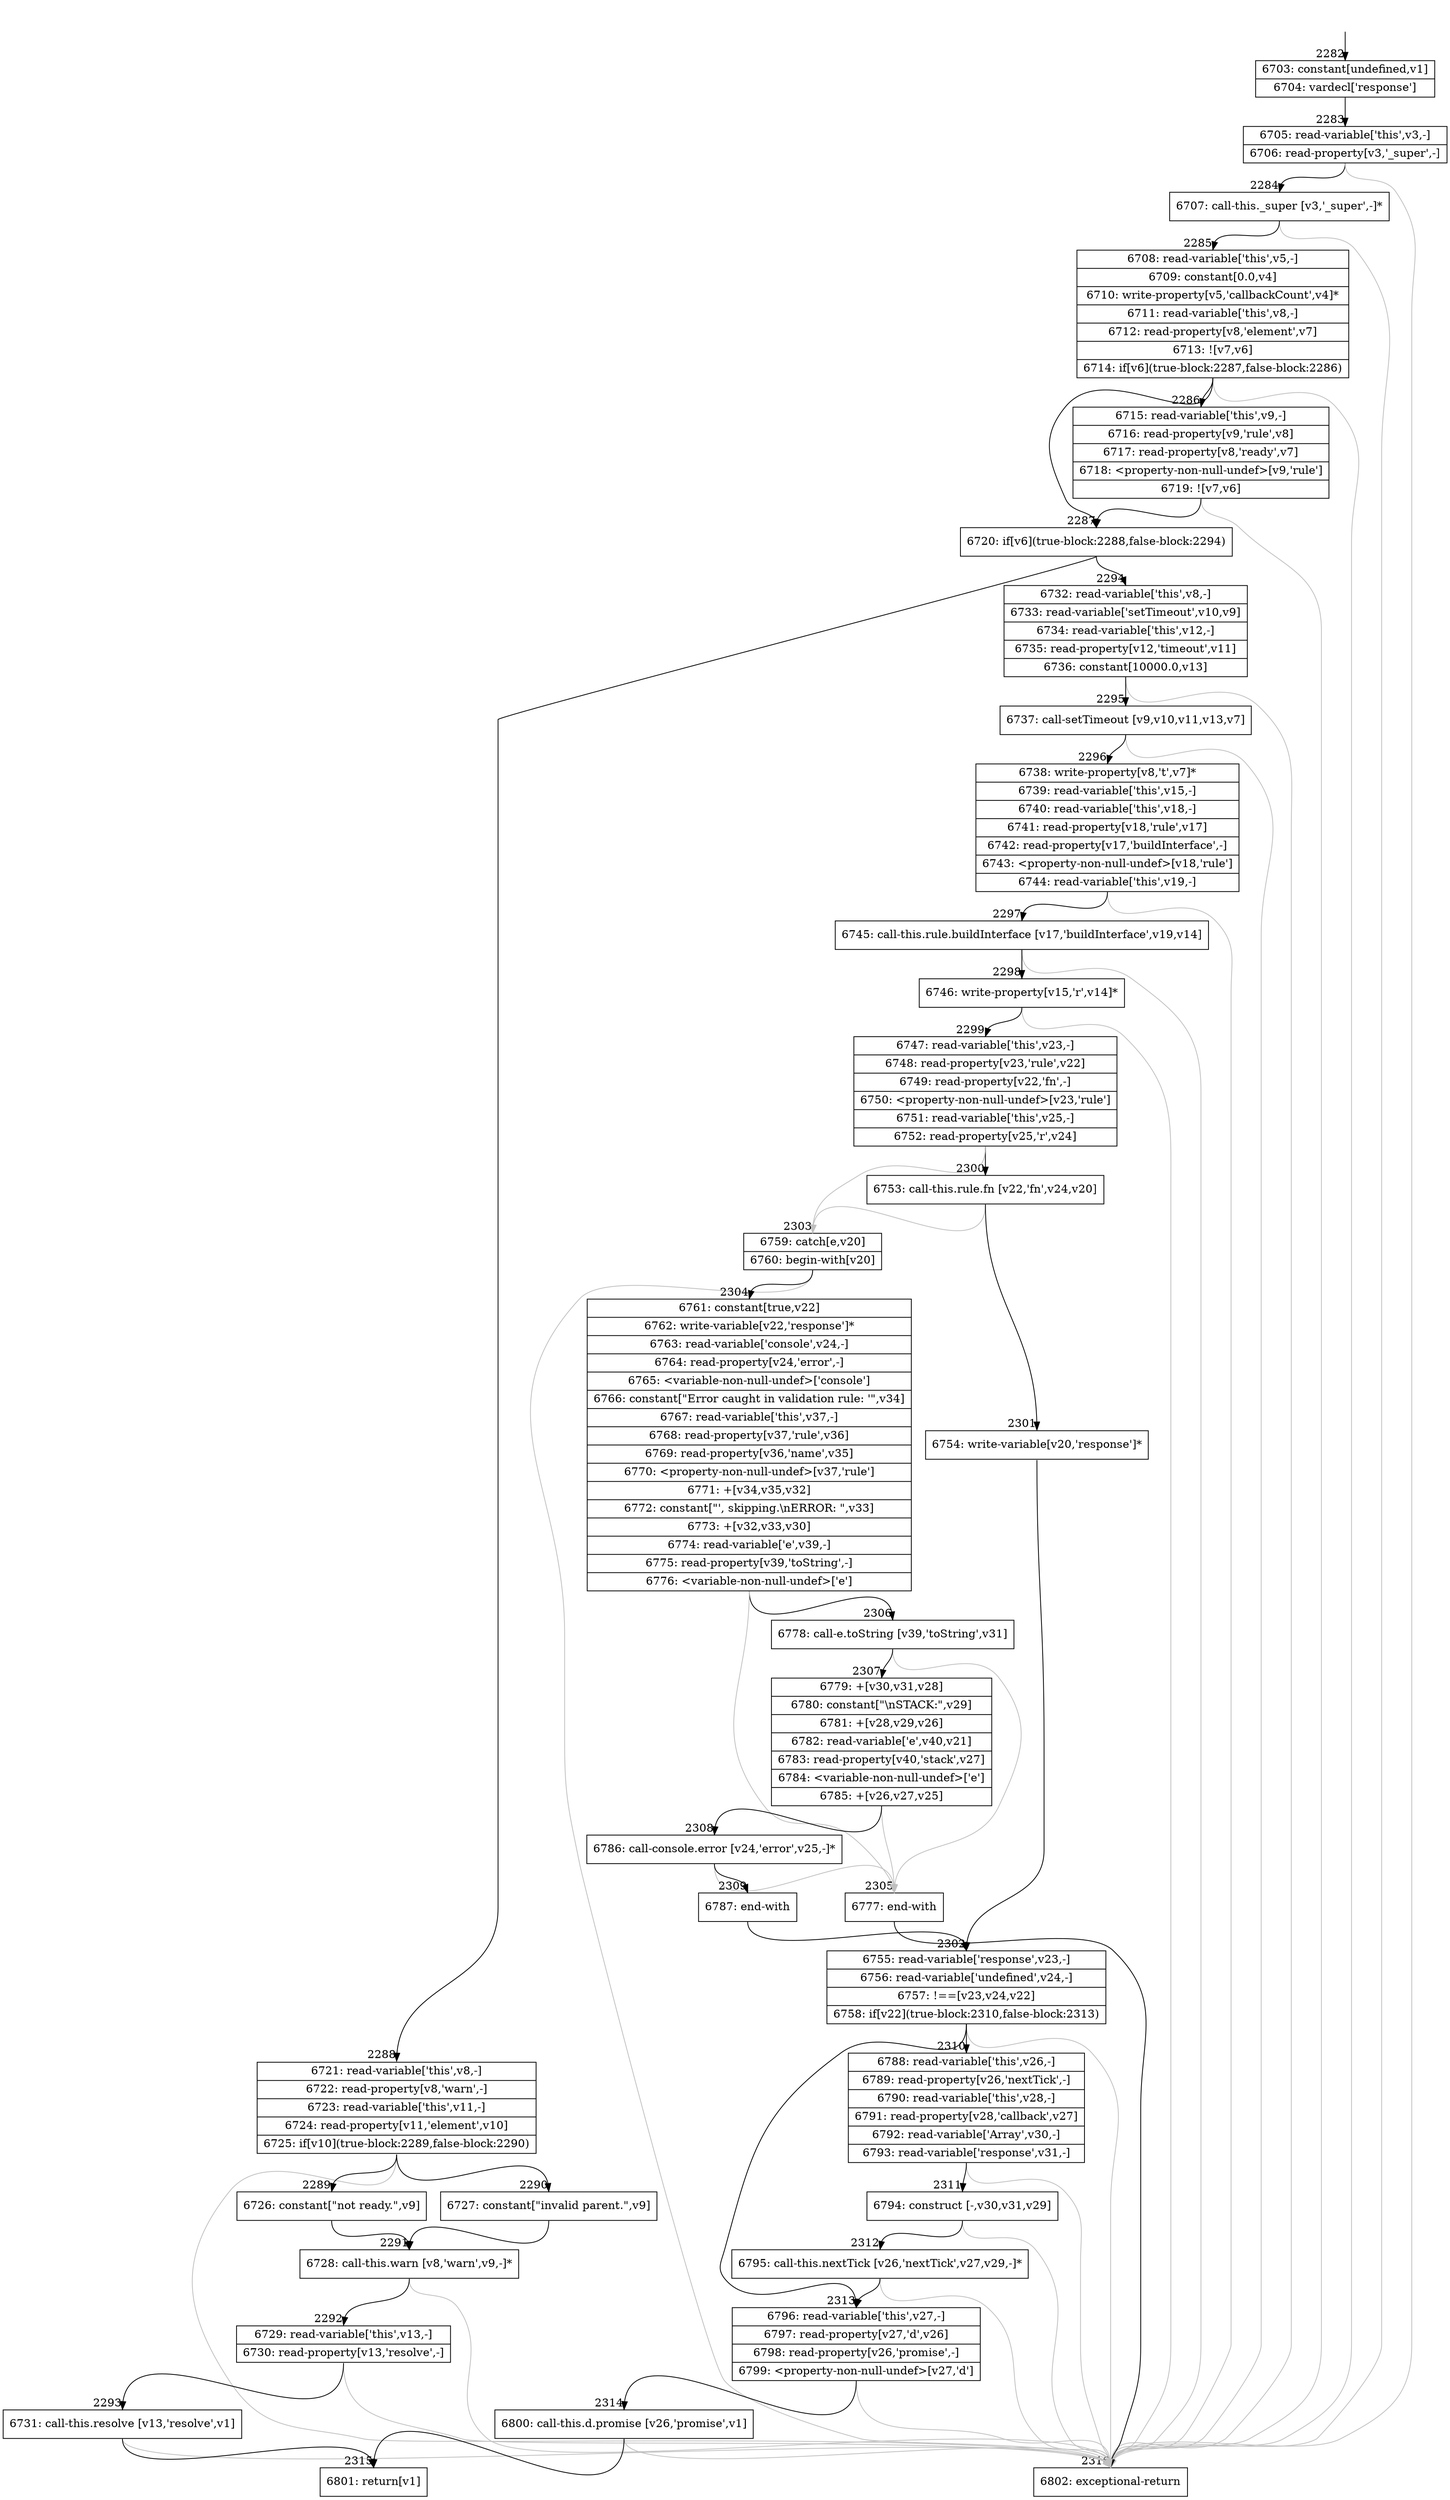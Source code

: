 digraph {
rankdir="TD"
BB_entry189[shape=none,label=""];
BB_entry189 -> BB2282 [tailport=s, headport=n, headlabel="    2282"]
BB2282 [shape=record label="{6703: constant[undefined,v1]|6704: vardecl['response']}" ] 
BB2282 -> BB2283 [tailport=s, headport=n, headlabel="      2283"]
BB2283 [shape=record label="{6705: read-variable['this',v3,-]|6706: read-property[v3,'_super',-]}" ] 
BB2283 -> BB2284 [tailport=s, headport=n, headlabel="      2284"]
BB2283 -> BB2316 [tailport=s, headport=n, color=gray, headlabel="      2316"]
BB2284 [shape=record label="{6707: call-this._super [v3,'_super',-]*}" ] 
BB2284 -> BB2285 [tailport=s, headport=n, headlabel="      2285"]
BB2284 -> BB2316 [tailport=s, headport=n, color=gray]
BB2285 [shape=record label="{6708: read-variable['this',v5,-]|6709: constant[0.0,v4]|6710: write-property[v5,'callbackCount',v4]*|6711: read-variable['this',v8,-]|6712: read-property[v8,'element',v7]|6713: ![v7,v6]|6714: if[v6](true-block:2287,false-block:2286)}" ] 
BB2285 -> BB2287 [tailport=s, headport=n, headlabel="      2287"]
BB2285 -> BB2286 [tailport=s, headport=n, headlabel="      2286"]
BB2285 -> BB2316 [tailport=s, headport=n, color=gray]
BB2286 [shape=record label="{6715: read-variable['this',v9,-]|6716: read-property[v9,'rule',v8]|6717: read-property[v8,'ready',v7]|6718: \<property-non-null-undef\>[v9,'rule']|6719: ![v7,v6]}" ] 
BB2286 -> BB2287 [tailport=s, headport=n]
BB2286 -> BB2316 [tailport=s, headport=n, color=gray]
BB2287 [shape=record label="{6720: if[v6](true-block:2288,false-block:2294)}" ] 
BB2287 -> BB2288 [tailport=s, headport=n, headlabel="      2288"]
BB2287 -> BB2294 [tailport=s, headport=n, headlabel="      2294"]
BB2288 [shape=record label="{6721: read-variable['this',v8,-]|6722: read-property[v8,'warn',-]|6723: read-variable['this',v11,-]|6724: read-property[v11,'element',v10]|6725: if[v10](true-block:2289,false-block:2290)}" ] 
BB2288 -> BB2289 [tailport=s, headport=n, headlabel="      2289"]
BB2288 -> BB2290 [tailport=s, headport=n, headlabel="      2290"]
BB2288 -> BB2316 [tailport=s, headport=n, color=gray]
BB2289 [shape=record label="{6726: constant[\"not  ready.\",v9]}" ] 
BB2289 -> BB2291 [tailport=s, headport=n, headlabel="      2291"]
BB2290 [shape=record label="{6727: constant[\"invalid parent.\",v9]}" ] 
BB2290 -> BB2291 [tailport=s, headport=n]
BB2291 [shape=record label="{6728: call-this.warn [v8,'warn',v9,-]*}" ] 
BB2291 -> BB2292 [tailport=s, headport=n, headlabel="      2292"]
BB2291 -> BB2316 [tailport=s, headport=n, color=gray]
BB2292 [shape=record label="{6729: read-variable['this',v13,-]|6730: read-property[v13,'resolve',-]}" ] 
BB2292 -> BB2293 [tailport=s, headport=n, headlabel="      2293"]
BB2292 -> BB2316 [tailport=s, headport=n, color=gray]
BB2293 [shape=record label="{6731: call-this.resolve [v13,'resolve',v1]}" ] 
BB2293 -> BB2315 [tailport=s, headport=n, headlabel="      2315"]
BB2293 -> BB2316 [tailport=s, headport=n, color=gray]
BB2294 [shape=record label="{6732: read-variable['this',v8,-]|6733: read-variable['setTimeout',v10,v9]|6734: read-variable['this',v12,-]|6735: read-property[v12,'timeout',v11]|6736: constant[10000.0,v13]}" ] 
BB2294 -> BB2295 [tailport=s, headport=n, headlabel="      2295"]
BB2294 -> BB2316 [tailport=s, headport=n, color=gray]
BB2295 [shape=record label="{6737: call-setTimeout [v9,v10,v11,v13,v7]}" ] 
BB2295 -> BB2296 [tailport=s, headport=n, headlabel="      2296"]
BB2295 -> BB2316 [tailport=s, headport=n, color=gray]
BB2296 [shape=record label="{6738: write-property[v8,'t',v7]*|6739: read-variable['this',v15,-]|6740: read-variable['this',v18,-]|6741: read-property[v18,'rule',v17]|6742: read-property[v17,'buildInterface',-]|6743: \<property-non-null-undef\>[v18,'rule']|6744: read-variable['this',v19,-]}" ] 
BB2296 -> BB2297 [tailport=s, headport=n, headlabel="      2297"]
BB2296 -> BB2316 [tailport=s, headport=n, color=gray]
BB2297 [shape=record label="{6745: call-this.rule.buildInterface [v17,'buildInterface',v19,v14]}" ] 
BB2297 -> BB2298 [tailport=s, headport=n, headlabel="      2298"]
BB2297 -> BB2316 [tailport=s, headport=n, color=gray]
BB2298 [shape=record label="{6746: write-property[v15,'r',v14]*}" ] 
BB2298 -> BB2299 [tailport=s, headport=n, headlabel="      2299"]
BB2298 -> BB2316 [tailport=s, headport=n, color=gray]
BB2299 [shape=record label="{6747: read-variable['this',v23,-]|6748: read-property[v23,'rule',v22]|6749: read-property[v22,'fn',-]|6750: \<property-non-null-undef\>[v23,'rule']|6751: read-variable['this',v25,-]|6752: read-property[v25,'r',v24]}" ] 
BB2299 -> BB2300 [tailport=s, headport=n, headlabel="      2300"]
BB2299 -> BB2303 [tailport=s, headport=n, color=gray, headlabel="      2303"]
BB2300 [shape=record label="{6753: call-this.rule.fn [v22,'fn',v24,v20]}" ] 
BB2300 -> BB2301 [tailport=s, headport=n, headlabel="      2301"]
BB2300 -> BB2303 [tailport=s, headport=n, color=gray]
BB2301 [shape=record label="{6754: write-variable[v20,'response']*}" ] 
BB2301 -> BB2302 [tailport=s, headport=n, headlabel="      2302"]
BB2302 [shape=record label="{6755: read-variable['response',v23,-]|6756: read-variable['undefined',v24,-]|6757: !==[v23,v24,v22]|6758: if[v22](true-block:2310,false-block:2313)}" ] 
BB2302 -> BB2310 [tailport=s, headport=n, headlabel="      2310"]
BB2302 -> BB2313 [tailport=s, headport=n, headlabel="      2313"]
BB2302 -> BB2316 [tailport=s, headport=n, color=gray]
BB2303 [shape=record label="{6759: catch[e,v20]|6760: begin-with[v20]}" ] 
BB2303 -> BB2304 [tailport=s, headport=n, headlabel="      2304"]
BB2303 -> BB2316 [tailport=s, headport=n, color=gray]
BB2304 [shape=record label="{6761: constant[true,v22]|6762: write-variable[v22,'response']*|6763: read-variable['console',v24,-]|6764: read-property[v24,'error',-]|6765: \<variable-non-null-undef\>['console']|6766: constant[\"Error caught in validation rule: '\",v34]|6767: read-variable['this',v37,-]|6768: read-property[v37,'rule',v36]|6769: read-property[v36,'name',v35]|6770: \<property-non-null-undef\>[v37,'rule']|6771: +[v34,v35,v32]|6772: constant[\"', skipping.\\nERROR: \",v33]|6773: +[v32,v33,v30]|6774: read-variable['e',v39,-]|6775: read-property[v39,'toString',-]|6776: \<variable-non-null-undef\>['e']}" ] 
BB2304 -> BB2306 [tailport=s, headport=n, headlabel="      2306"]
BB2304 -> BB2305 [tailport=s, headport=n, color=gray, headlabel="      2305"]
BB2305 [shape=record label="{6777: end-with}" ] 
BB2305 -> BB2316 [tailport=s, headport=n]
BB2306 [shape=record label="{6778: call-e.toString [v39,'toString',v31]}" ] 
BB2306 -> BB2307 [tailport=s, headport=n, headlabel="      2307"]
BB2306 -> BB2305 [tailport=s, headport=n, color=gray]
BB2307 [shape=record label="{6779: +[v30,v31,v28]|6780: constant[\"\\nSTACK:\",v29]|6781: +[v28,v29,v26]|6782: read-variable['e',v40,v21]|6783: read-property[v40,'stack',v27]|6784: \<variable-non-null-undef\>['e']|6785: +[v26,v27,v25]}" ] 
BB2307 -> BB2308 [tailport=s, headport=n, headlabel="      2308"]
BB2307 -> BB2305 [tailport=s, headport=n, color=gray]
BB2308 [shape=record label="{6786: call-console.error [v24,'error',v25,-]*}" ] 
BB2308 -> BB2309 [tailport=s, headport=n, headlabel="      2309"]
BB2308 -> BB2305 [tailport=s, headport=n, color=gray]
BB2309 [shape=record label="{6787: end-with}" ] 
BB2309 -> BB2302 [tailport=s, headport=n]
BB2310 [shape=record label="{6788: read-variable['this',v26,-]|6789: read-property[v26,'nextTick',-]|6790: read-variable['this',v28,-]|6791: read-property[v28,'callback',v27]|6792: read-variable['Array',v30,-]|6793: read-variable['response',v31,-]}" ] 
BB2310 -> BB2311 [tailport=s, headport=n, headlabel="      2311"]
BB2310 -> BB2316 [tailport=s, headport=n, color=gray]
BB2311 [shape=record label="{6794: construct [-,v30,v31,v29]}" ] 
BB2311 -> BB2312 [tailport=s, headport=n, headlabel="      2312"]
BB2311 -> BB2316 [tailport=s, headport=n, color=gray]
BB2312 [shape=record label="{6795: call-this.nextTick [v26,'nextTick',v27,v29,-]*}" ] 
BB2312 -> BB2313 [tailport=s, headport=n]
BB2312 -> BB2316 [tailport=s, headport=n, color=gray]
BB2313 [shape=record label="{6796: read-variable['this',v27,-]|6797: read-property[v27,'d',v26]|6798: read-property[v26,'promise',-]|6799: \<property-non-null-undef\>[v27,'d']}" ] 
BB2313 -> BB2314 [tailport=s, headport=n, headlabel="      2314"]
BB2313 -> BB2316 [tailport=s, headport=n, color=gray]
BB2314 [shape=record label="{6800: call-this.d.promise [v26,'promise',v1]}" ] 
BB2314 -> BB2315 [tailport=s, headport=n]
BB2314 -> BB2316 [tailport=s, headport=n, color=gray]
BB2315 [shape=record label="{6801: return[v1]}" ] 
BB2316 [shape=record label="{6802: exceptional-return}" ] 
//#$~ 2091
}
